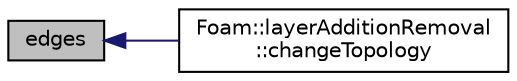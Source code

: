 digraph "edges"
{
  bgcolor="transparent";
  edge [fontname="Helvetica",fontsize="10",labelfontname="Helvetica",labelfontsize="10"];
  node [fontname="Helvetica",fontsize="10",shape=record];
  rankdir="LR";
  Node1 [label="edges",height=0.2,width=0.4,color="black", fillcolor="grey75", style="filled", fontcolor="black"];
  Node1 -> Node2 [dir="back",color="midnightblue",fontsize="10",style="solid",fontname="Helvetica"];
  Node2 [label="Foam::layerAdditionRemoval\l::changeTopology",height=0.2,width=0.4,color="black",URL="$a01274.html#a068d5efab18f428fe0fd6c1e962420a2",tooltip="Check for topology change. "];
}
